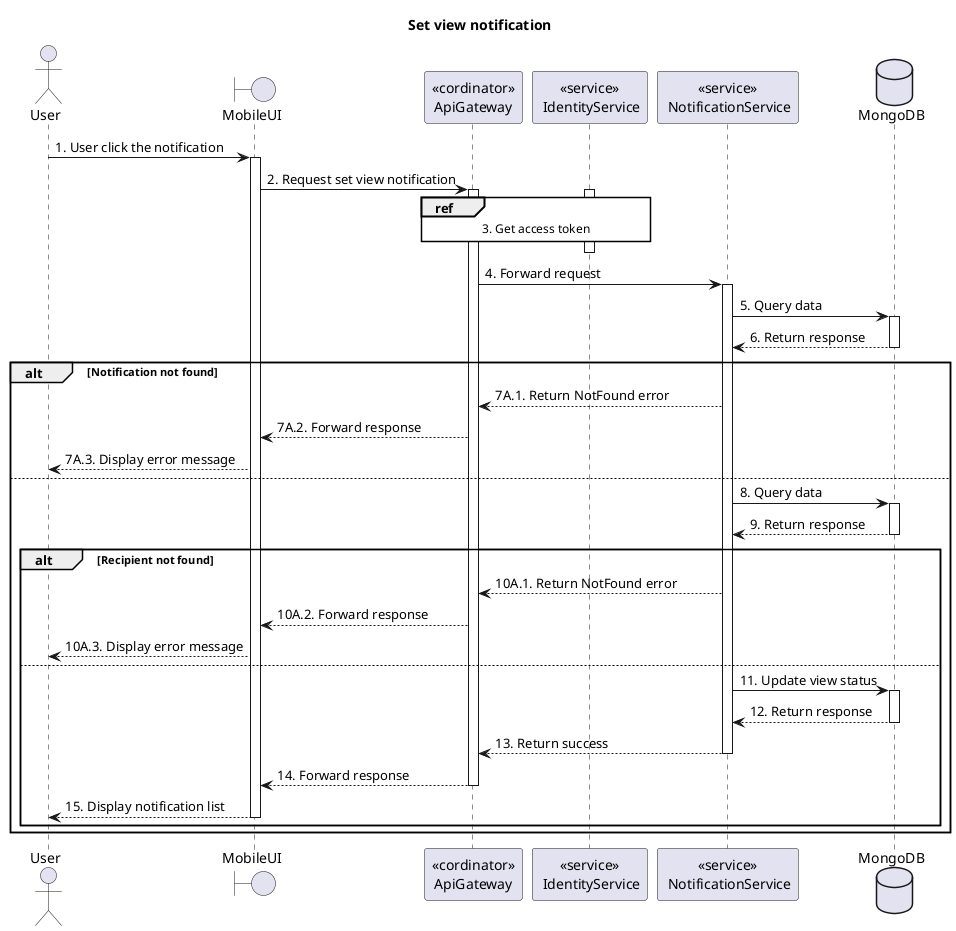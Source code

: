 @startuml Sequence
title "Set view notification"

' Style section
<style>
  sequenceDiagram {
    reference {
      BackGroundColor white
    }
}
</style>

actor User
boundary MobileUI
participant "<<cordinator>>\nApiGateway" as ApiGateway
participant "<<service>>\n IdentityService" as IdentityService
participant "<<service>>\n NotificationService" as NotificationService
database MongoDB

User -> MobileUI ++: 1. User click the notification
MobileUI -> ApiGateway ++: 2. Request set view notification

activate IdentityService
ref over ApiGateway, IdentityService: 3. Get access token
ApiGateway -[hidden]-> IdentityService
deactivate IdentityService

ApiGateway -> NotificationService ++: 4. Forward request

NotificationService -> MongoDB++: 5. Query data
NotificationService <-- MongoDB--: 6. Return response

alt Notification not found
  ApiGateway <-- NotificationService: 7A.1. Return NotFound error
  MobileUI <-- ApiGateway: 7A.2. Forward response
  User <-- MobileUI: 7A.3. Display error message
else
  NotificationService -> MongoDB++: 8. Query data
  NotificationService <-- MongoDB--: 9. Return response
  alt Recipient not found
    ApiGateway <-- NotificationService: 10A.1. Return NotFound error
    MobileUI <-- ApiGateway: 10A.2. Forward response
    User <-- MobileUI: 10A.3. Display error message
  else
    NotificationService -> MongoDB++: 11. Update view status
    NotificationService <-- MongoDB--: 12. Return response
    ApiGateway <-- NotificationService--: 13. Return success
    MobileUI <-- ApiGateway--: 14. Forward response
    User <-- MobileUI--: 15. Display notification list
  end
end

@enduml
